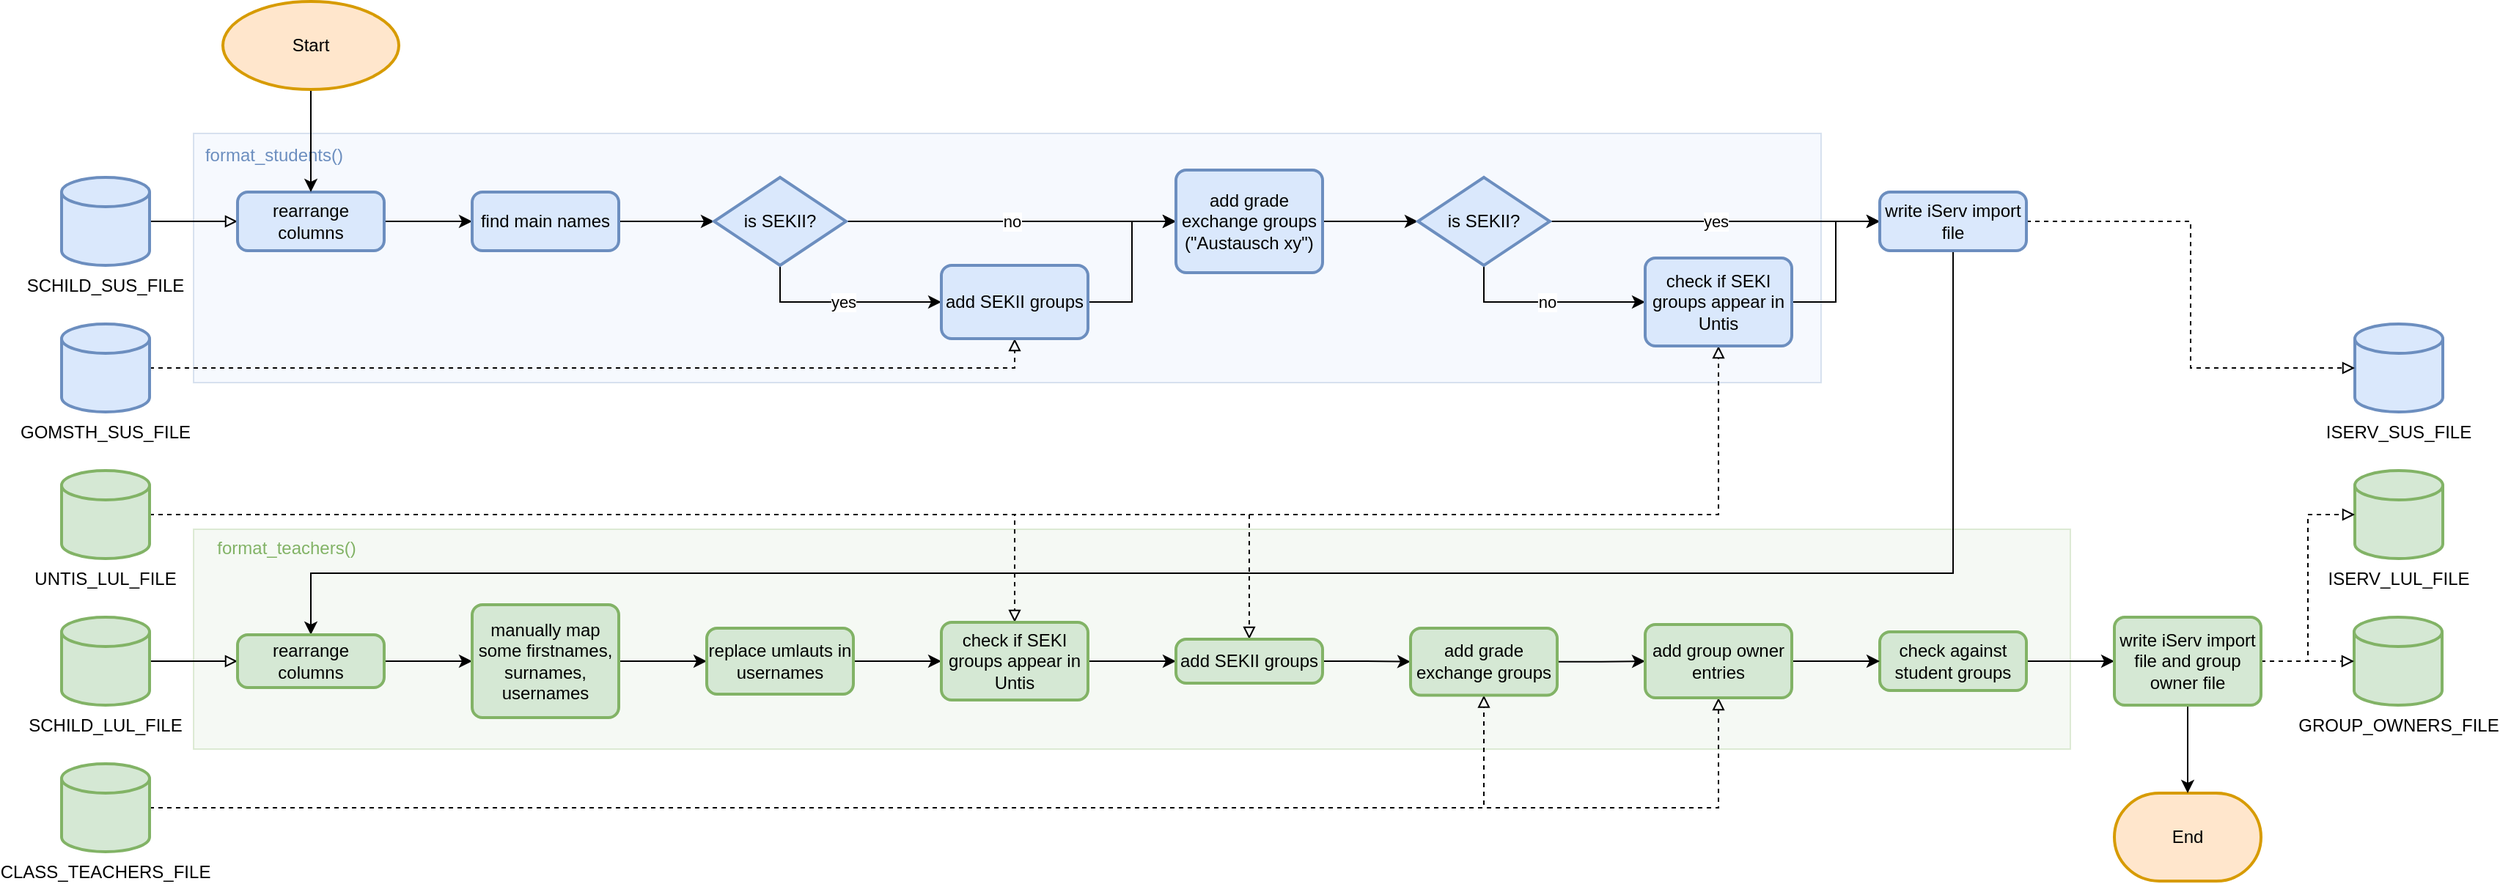 <mxfile version="17.4.1" type="device"><diagram id="No6LKB_0eT3yJw-0_aW8" name="Page-1"><mxGraphModel dx="838" dy="463" grid="1" gridSize="10" guides="1" tooltips="1" connect="1" arrows="1" fold="1" page="1" pageScale="1" pageWidth="1169" pageHeight="827" math="0" shadow="0"><root><mxCell id="0"/><mxCell id="1" parent="0"/><mxCell id="FwCM-FoXXP76x--Q4YK7-80" value="" style="group" vertex="1" connectable="0" parent="1"><mxGeometry x="160" y="473" width="1280" height="150" as="geometry"/></mxCell><mxCell id="FwCM-FoXXP76x--Q4YK7-81" value="" style="rounded=0;whiteSpace=wrap;html=1;glass=0;sketch=0;fillColor=#d5e8d4;strokeColor=#82b366;fillStyle=auto;shadow=0;gradientColor=none;gradientDirection=north;opacity=25;" vertex="1" parent="FwCM-FoXXP76x--Q4YK7-80"><mxGeometry width="1280" height="150" as="geometry"/></mxCell><mxCell id="FwCM-FoXXP76x--Q4YK7-82" value="format_teachers()" style="text;html=1;strokeColor=none;fillColor=none;align=center;verticalAlign=middle;whiteSpace=wrap;rounded=0;glass=0;dashed=1;dashPattern=1 1;sketch=1;fillStyle=auto;fontColor=#82B366;" vertex="1" parent="FwCM-FoXXP76x--Q4YK7-80"><mxGeometry width="126.847" height="26.471" as="geometry"/></mxCell><mxCell id="FwCM-FoXXP76x--Q4YK7-79" value="" style="group" vertex="1" connectable="0" parent="1"><mxGeometry x="160" y="203" width="1110" height="170" as="geometry"/></mxCell><mxCell id="FwCM-FoXXP76x--Q4YK7-46" value="" style="rounded=0;whiteSpace=wrap;html=1;glass=0;sketch=0;fillColor=#dae8fc;strokeColor=#6c8ebf;fillStyle=auto;opacity=25;" vertex="1" parent="FwCM-FoXXP76x--Q4YK7-79"><mxGeometry width="1110" height="170" as="geometry"/></mxCell><mxCell id="FwCM-FoXXP76x--Q4YK7-48" value="format_students()" style="text;html=1;strokeColor=none;fillColor=none;align=center;verticalAlign=middle;whiteSpace=wrap;rounded=0;glass=0;dashed=1;dashPattern=1 1;sketch=1;fillStyle=auto;fontColor=#6C8EBF;" vertex="1" parent="FwCM-FoXXP76x--Q4YK7-79"><mxGeometry width="110" height="30" as="geometry"/></mxCell><mxCell id="FwCM-FoXXP76x--Q4YK7-51" style="edgeStyle=orthogonalEdgeStyle;rounded=0;orthogonalLoop=1;jettySize=auto;html=1;exitX=1;exitY=0.5;exitDx=0;exitDy=0;exitPerimeter=0;entryX=0;entryY=0.5;entryDx=0;entryDy=0;endArrow=block;endFill=0;" edge="1" parent="1" source="FwCM-FoXXP76x--Q4YK7-1" target="FwCM-FoXXP76x--Q4YK7-50"><mxGeometry relative="1" as="geometry"/></mxCell><mxCell id="FwCM-FoXXP76x--Q4YK7-1" value="SCHILD_LUL_FILE" style="strokeWidth=2;html=1;shape=mxgraph.flowchart.database;whiteSpace=wrap;fillColor=#d5e8d4;strokeColor=#82b366;labelPosition=center;verticalLabelPosition=bottom;align=center;verticalAlign=top;" vertex="1" parent="1"><mxGeometry x="70" y="533" width="60" height="60" as="geometry"/></mxCell><mxCell id="FwCM-FoXXP76x--Q4YK7-13" style="edgeStyle=orthogonalEdgeStyle;rounded=0;orthogonalLoop=1;jettySize=auto;html=1;exitX=1;exitY=0.5;exitDx=0;exitDy=0;exitPerimeter=0;entryX=0;entryY=0.5;entryDx=0;entryDy=0;endArrow=block;endFill=0;" edge="1" parent="1" source="FwCM-FoXXP76x--Q4YK7-2" target="FwCM-FoXXP76x--Q4YK7-10"><mxGeometry relative="1" as="geometry"/></mxCell><mxCell id="FwCM-FoXXP76x--Q4YK7-2" value="SCHILD_SUS_FILE" style="strokeWidth=2;html=1;shape=mxgraph.flowchart.database;whiteSpace=wrap;fillColor=#dae8fc;strokeColor=#6c8ebf;labelPosition=center;verticalLabelPosition=bottom;align=center;verticalAlign=top;" vertex="1" parent="1"><mxGeometry x="70" y="233" width="60" height="60" as="geometry"/></mxCell><mxCell id="FwCM-FoXXP76x--Q4YK7-72" style="edgeStyle=orthogonalEdgeStyle;rounded=0;orthogonalLoop=1;jettySize=auto;html=1;exitX=1;exitY=0.5;exitDx=0;exitDy=0;exitPerimeter=0;entryX=0.5;entryY=1;entryDx=0;entryDy=0;endArrow=block;endFill=0;dashed=1;" edge="1" parent="1" source="FwCM-FoXXP76x--Q4YK7-4" target="FwCM-FoXXP76x--Q4YK7-67"><mxGeometry relative="1" as="geometry"/></mxCell><mxCell id="FwCM-FoXXP76x--Q4YK7-73" style="edgeStyle=orthogonalEdgeStyle;rounded=0;orthogonalLoop=1;jettySize=auto;html=1;exitX=1;exitY=0.5;exitDx=0;exitDy=0;exitPerimeter=0;entryX=0.5;entryY=1;entryDx=0;entryDy=0;endArrow=block;endFill=0;dashed=1;" edge="1" parent="1" source="FwCM-FoXXP76x--Q4YK7-4" target="FwCM-FoXXP76x--Q4YK7-63"><mxGeometry relative="1" as="geometry"/></mxCell><mxCell id="FwCM-FoXXP76x--Q4YK7-4" value="CLASS_TEACHERS_FILE" style="strokeWidth=2;html=1;shape=mxgraph.flowchart.database;whiteSpace=wrap;fillColor=#d5e8d4;strokeColor=#82b366;labelPosition=center;verticalLabelPosition=bottom;align=center;verticalAlign=top;" vertex="1" parent="1"><mxGeometry x="70" y="633" width="60" height="60" as="geometry"/></mxCell><mxCell id="FwCM-FoXXP76x--Q4YK7-28" style="edgeStyle=orthogonalEdgeStyle;rounded=0;orthogonalLoop=1;jettySize=auto;html=1;exitX=1;exitY=0.5;exitDx=0;exitDy=0;exitPerimeter=0;entryX=0.5;entryY=1;entryDx=0;entryDy=0;endArrow=block;endFill=0;dashed=1;" edge="1" parent="1" source="FwCM-FoXXP76x--Q4YK7-5" target="FwCM-FoXXP76x--Q4YK7-26"><mxGeometry relative="1" as="geometry"/></mxCell><mxCell id="FwCM-FoXXP76x--Q4YK7-59" style="edgeStyle=orthogonalEdgeStyle;rounded=0;orthogonalLoop=1;jettySize=auto;html=1;exitX=1;exitY=0.5;exitDx=0;exitDy=0;exitPerimeter=0;entryX=0.5;entryY=0;entryDx=0;entryDy=0;endArrow=block;endFill=0;dashed=1;" edge="1" parent="1" source="FwCM-FoXXP76x--Q4YK7-5" target="FwCM-FoXXP76x--Q4YK7-57"><mxGeometry relative="1" as="geometry"/></mxCell><mxCell id="FwCM-FoXXP76x--Q4YK7-62" style="edgeStyle=orthogonalEdgeStyle;rounded=0;orthogonalLoop=1;jettySize=auto;html=1;exitX=1;exitY=0.5;exitDx=0;exitDy=0;exitPerimeter=0;entryX=0.5;entryY=0;entryDx=0;entryDy=0;endArrow=block;endFill=0;dashed=1;" edge="1" parent="1" source="FwCM-FoXXP76x--Q4YK7-5" target="FwCM-FoXXP76x--Q4YK7-60"><mxGeometry relative="1" as="geometry"><Array as="points"><mxPoint x="880" y="463"/></Array></mxGeometry></mxCell><mxCell id="FwCM-FoXXP76x--Q4YK7-5" value="UNTIS_LUL_FILE" style="strokeWidth=2;html=1;shape=mxgraph.flowchart.database;whiteSpace=wrap;fillColor=#d5e8d4;strokeColor=#82b366;labelPosition=center;verticalLabelPosition=bottom;align=center;verticalAlign=top;" vertex="1" parent="1"><mxGeometry x="70" y="433" width="60" height="60" as="geometry"/></mxCell><mxCell id="FwCM-FoXXP76x--Q4YK7-20" style="edgeStyle=orthogonalEdgeStyle;rounded=0;orthogonalLoop=1;jettySize=auto;html=1;exitX=1;exitY=0.5;exitDx=0;exitDy=0;exitPerimeter=0;entryX=0.5;entryY=1;entryDx=0;entryDy=0;endArrow=block;endFill=0;dashed=1;" edge="1" parent="1" source="FwCM-FoXXP76x--Q4YK7-6" target="FwCM-FoXXP76x--Q4YK7-18"><mxGeometry relative="1" as="geometry"/></mxCell><mxCell id="FwCM-FoXXP76x--Q4YK7-6" value="GOMSTH_SUS_FILE" style="strokeWidth=2;html=1;shape=mxgraph.flowchart.database;whiteSpace=wrap;fillColor=#dae8fc;strokeColor=#6c8ebf;labelPosition=center;verticalLabelPosition=bottom;align=center;verticalAlign=top;" vertex="1" parent="1"><mxGeometry x="70" y="333" width="60" height="60" as="geometry"/></mxCell><mxCell id="FwCM-FoXXP76x--Q4YK7-7" value="ISERV_SUS_FILE" style="strokeWidth=2;html=1;shape=mxgraph.flowchart.database;whiteSpace=wrap;fillColor=#dae8fc;strokeColor=#6c8ebf;labelPosition=center;verticalLabelPosition=bottom;align=center;verticalAlign=top;" vertex="1" parent="1"><mxGeometry x="1634" y="333" width="60" height="60" as="geometry"/></mxCell><mxCell id="FwCM-FoXXP76x--Q4YK7-8" value="ISERV_LUL_FILE" style="strokeWidth=2;html=1;shape=mxgraph.flowchart.database;whiteSpace=wrap;fillColor=#d5e8d4;strokeColor=#82b366;labelPosition=center;verticalLabelPosition=bottom;align=center;verticalAlign=top;" vertex="1" parent="1"><mxGeometry x="1634" y="433" width="60" height="60" as="geometry"/></mxCell><mxCell id="FwCM-FoXXP76x--Q4YK7-9" value="GROUP_OWNERS_FILE" style="strokeWidth=2;html=1;shape=mxgraph.flowchart.database;whiteSpace=wrap;fillColor=#d5e8d4;strokeColor=#82b366;labelPosition=center;verticalLabelPosition=bottom;align=center;verticalAlign=top;" vertex="1" parent="1"><mxGeometry x="1633.5" y="533" width="60" height="60" as="geometry"/></mxCell><mxCell id="FwCM-FoXXP76x--Q4YK7-15" style="edgeStyle=orthogonalEdgeStyle;rounded=0;orthogonalLoop=1;jettySize=auto;html=1;exitX=1;exitY=0.5;exitDx=0;exitDy=0;entryX=0;entryY=0.5;entryDx=0;entryDy=0;endArrow=classic;endFill=1;" edge="1" parent="1" source="FwCM-FoXXP76x--Q4YK7-10" target="FwCM-FoXXP76x--Q4YK7-14"><mxGeometry relative="1" as="geometry"/></mxCell><mxCell id="FwCM-FoXXP76x--Q4YK7-10" value="rearrange columns" style="rounded=1;whiteSpace=wrap;html=1;absoluteArcSize=1;arcSize=14;strokeWidth=2;fillColor=#dae8fc;strokeColor=#6c8ebf;" vertex="1" parent="1"><mxGeometry x="190" y="243" width="100" height="40" as="geometry"/></mxCell><mxCell id="FwCM-FoXXP76x--Q4YK7-49" style="edgeStyle=orthogonalEdgeStyle;rounded=0;orthogonalLoop=1;jettySize=auto;html=1;exitX=0.5;exitY=1;exitDx=0;exitDy=0;exitPerimeter=0;entryX=0.5;entryY=0;entryDx=0;entryDy=0;endArrow=classic;endFill=1;" edge="1" parent="1" source="FwCM-FoXXP76x--Q4YK7-11" target="FwCM-FoXXP76x--Q4YK7-10"><mxGeometry relative="1" as="geometry"/></mxCell><mxCell id="FwCM-FoXXP76x--Q4YK7-11" value="Start" style="strokeWidth=2;html=1;shape=mxgraph.flowchart.start_1;whiteSpace=wrap;fillColor=#ffe6cc;strokeColor=#d79b00;" vertex="1" parent="1"><mxGeometry x="180" y="113" width="120" height="60" as="geometry"/></mxCell><mxCell id="FwCM-FoXXP76x--Q4YK7-17" style="edgeStyle=orthogonalEdgeStyle;rounded=0;orthogonalLoop=1;jettySize=auto;html=1;exitX=1;exitY=0.5;exitDx=0;exitDy=0;entryX=0;entryY=0.5;entryDx=0;entryDy=0;entryPerimeter=0;endArrow=classic;endFill=1;" edge="1" parent="1" source="FwCM-FoXXP76x--Q4YK7-14" target="FwCM-FoXXP76x--Q4YK7-16"><mxGeometry relative="1" as="geometry"/></mxCell><mxCell id="FwCM-FoXXP76x--Q4YK7-14" value="find main names" style="rounded=1;whiteSpace=wrap;html=1;absoluteArcSize=1;arcSize=14;strokeWidth=2;fillColor=#dae8fc;strokeColor=#6c8ebf;" vertex="1" parent="1"><mxGeometry x="350" y="243" width="100" height="40" as="geometry"/></mxCell><mxCell id="FwCM-FoXXP76x--Q4YK7-19" value="yes" style="edgeStyle=orthogonalEdgeStyle;rounded=0;orthogonalLoop=1;jettySize=auto;html=1;exitX=0.5;exitY=1;exitDx=0;exitDy=0;exitPerimeter=0;entryX=0;entryY=0.5;entryDx=0;entryDy=0;endArrow=classic;endFill=1;" edge="1" parent="1" source="FwCM-FoXXP76x--Q4YK7-16" target="FwCM-FoXXP76x--Q4YK7-18"><mxGeometry relative="1" as="geometry"/></mxCell><mxCell id="FwCM-FoXXP76x--Q4YK7-23" value="no" style="edgeStyle=orthogonalEdgeStyle;rounded=0;orthogonalLoop=1;jettySize=auto;html=1;exitX=1;exitY=0.5;exitDx=0;exitDy=0;exitPerimeter=0;entryX=0;entryY=0.5;entryDx=0;entryDy=0;endArrow=classic;endFill=1;" edge="1" parent="1" source="FwCM-FoXXP76x--Q4YK7-16" target="FwCM-FoXXP76x--Q4YK7-21"><mxGeometry relative="1" as="geometry"/></mxCell><mxCell id="FwCM-FoXXP76x--Q4YK7-16" value="is SEKII?" style="strokeWidth=2;html=1;shape=mxgraph.flowchart.decision;whiteSpace=wrap;fillColor=#dae8fc;strokeColor=#6c8ebf;" vertex="1" parent="1"><mxGeometry x="515" y="233" width="90" height="60" as="geometry"/></mxCell><mxCell id="FwCM-FoXXP76x--Q4YK7-22" style="edgeStyle=orthogonalEdgeStyle;rounded=0;orthogonalLoop=1;jettySize=auto;html=1;exitX=1;exitY=0.5;exitDx=0;exitDy=0;entryX=0;entryY=0.5;entryDx=0;entryDy=0;endArrow=classic;endFill=1;" edge="1" parent="1" source="FwCM-FoXXP76x--Q4YK7-18" target="FwCM-FoXXP76x--Q4YK7-21"><mxGeometry relative="1" as="geometry"/></mxCell><mxCell id="FwCM-FoXXP76x--Q4YK7-18" value="add SEKII groups" style="rounded=1;whiteSpace=wrap;html=1;absoluteArcSize=1;arcSize=14;strokeWidth=2;fillColor=#dae8fc;strokeColor=#6c8ebf;" vertex="1" parent="1"><mxGeometry x="670" y="293" width="100" height="50" as="geometry"/></mxCell><mxCell id="FwCM-FoXXP76x--Q4YK7-25" style="edgeStyle=orthogonalEdgeStyle;rounded=0;orthogonalLoop=1;jettySize=auto;html=1;exitX=1;exitY=0.5;exitDx=0;exitDy=0;entryX=0;entryY=0.5;entryDx=0;entryDy=0;entryPerimeter=0;endArrow=classic;endFill=1;" edge="1" parent="1" source="FwCM-FoXXP76x--Q4YK7-21" target="FwCM-FoXXP76x--Q4YK7-24"><mxGeometry relative="1" as="geometry"/></mxCell><mxCell id="FwCM-FoXXP76x--Q4YK7-21" value="add grade exchange groups (&quot;Austausch xy&quot;)" style="rounded=1;whiteSpace=wrap;html=1;absoluteArcSize=1;arcSize=14;strokeWidth=2;fillColor=#dae8fc;strokeColor=#6c8ebf;" vertex="1" parent="1"><mxGeometry x="830" y="228" width="100" height="70" as="geometry"/></mxCell><mxCell id="FwCM-FoXXP76x--Q4YK7-27" value="no" style="edgeStyle=orthogonalEdgeStyle;rounded=0;orthogonalLoop=1;jettySize=auto;html=1;exitX=0.5;exitY=1;exitDx=0;exitDy=0;exitPerimeter=0;entryX=0;entryY=0.5;entryDx=0;entryDy=0;endArrow=classic;endFill=1;" edge="1" parent="1" source="FwCM-FoXXP76x--Q4YK7-24" target="FwCM-FoXXP76x--Q4YK7-26"><mxGeometry relative="1" as="geometry"/></mxCell><mxCell id="FwCM-FoXXP76x--Q4YK7-31" value="yes" style="edgeStyle=orthogonalEdgeStyle;rounded=0;orthogonalLoop=1;jettySize=auto;html=1;exitX=1;exitY=0.5;exitDx=0;exitDy=0;exitPerimeter=0;entryX=0;entryY=0.5;entryDx=0;entryDy=0;endArrow=classic;endFill=1;" edge="1" parent="1" source="FwCM-FoXXP76x--Q4YK7-24" target="FwCM-FoXXP76x--Q4YK7-29"><mxGeometry relative="1" as="geometry"/></mxCell><mxCell id="FwCM-FoXXP76x--Q4YK7-24" value="is SEKII?" style="strokeWidth=2;html=1;shape=mxgraph.flowchart.decision;whiteSpace=wrap;fillColor=#dae8fc;strokeColor=#6c8ebf;" vertex="1" parent="1"><mxGeometry x="995" y="233" width="90" height="60" as="geometry"/></mxCell><mxCell id="FwCM-FoXXP76x--Q4YK7-30" style="edgeStyle=orthogonalEdgeStyle;rounded=0;orthogonalLoop=1;jettySize=auto;html=1;exitX=1;exitY=0.5;exitDx=0;exitDy=0;entryX=0;entryY=0.5;entryDx=0;entryDy=0;endArrow=classic;endFill=1;" edge="1" parent="1" source="FwCM-FoXXP76x--Q4YK7-26" target="FwCM-FoXXP76x--Q4YK7-29"><mxGeometry relative="1" as="geometry"/></mxCell><mxCell id="FwCM-FoXXP76x--Q4YK7-26" value="check if SEKI groups appear in Untis" style="rounded=1;whiteSpace=wrap;html=1;absoluteArcSize=1;arcSize=14;strokeWidth=2;fillColor=#dae8fc;strokeColor=#6c8ebf;" vertex="1" parent="1"><mxGeometry x="1150" y="288" width="100" height="60" as="geometry"/></mxCell><mxCell id="FwCM-FoXXP76x--Q4YK7-32" style="edgeStyle=orthogonalEdgeStyle;rounded=0;orthogonalLoop=1;jettySize=auto;html=1;exitX=1;exitY=0.5;exitDx=0;exitDy=0;entryX=0;entryY=0.5;entryDx=0;entryDy=0;entryPerimeter=0;endArrow=block;endFill=0;dashed=1;" edge="1" parent="1" source="FwCM-FoXXP76x--Q4YK7-29" target="FwCM-FoXXP76x--Q4YK7-7"><mxGeometry relative="1" as="geometry"/></mxCell><mxCell id="FwCM-FoXXP76x--Q4YK7-52" style="edgeStyle=orthogonalEdgeStyle;rounded=0;orthogonalLoop=1;jettySize=auto;html=1;exitX=0.5;exitY=1;exitDx=0;exitDy=0;entryX=0.5;entryY=0;entryDx=0;entryDy=0;endArrow=classic;endFill=1;" edge="1" parent="1" source="FwCM-FoXXP76x--Q4YK7-29" target="FwCM-FoXXP76x--Q4YK7-50"><mxGeometry relative="1" as="geometry"><Array as="points"><mxPoint x="1360" y="503"/><mxPoint x="240" y="503"/></Array></mxGeometry></mxCell><mxCell id="FwCM-FoXXP76x--Q4YK7-29" value="write iServ import file" style="rounded=1;whiteSpace=wrap;html=1;absoluteArcSize=1;arcSize=14;strokeWidth=2;fillColor=#dae8fc;strokeColor=#6c8ebf;" vertex="1" parent="1"><mxGeometry x="1310" y="243" width="100" height="40" as="geometry"/></mxCell><mxCell id="FwCM-FoXXP76x--Q4YK7-54" style="edgeStyle=orthogonalEdgeStyle;rounded=0;orthogonalLoop=1;jettySize=auto;html=1;exitX=1;exitY=0.5;exitDx=0;exitDy=0;entryX=0;entryY=0.5;entryDx=0;entryDy=0;endArrow=classic;endFill=1;" edge="1" parent="1" source="FwCM-FoXXP76x--Q4YK7-50" target="FwCM-FoXXP76x--Q4YK7-53"><mxGeometry relative="1" as="geometry"/></mxCell><mxCell id="FwCM-FoXXP76x--Q4YK7-50" value="rearrange columns" style="rounded=1;whiteSpace=wrap;html=1;absoluteArcSize=1;arcSize=14;strokeWidth=2;glass=0;sketch=0;fillStyle=auto;fillColor=#d5e8d4;strokeColor=#82b366;" vertex="1" parent="1"><mxGeometry x="190" y="545" width="100" height="36" as="geometry"/></mxCell><mxCell id="FwCM-FoXXP76x--Q4YK7-56" style="edgeStyle=orthogonalEdgeStyle;rounded=0;orthogonalLoop=1;jettySize=auto;html=1;exitX=1;exitY=0.5;exitDx=0;exitDy=0;entryX=0;entryY=0.5;entryDx=0;entryDy=0;endArrow=classic;endFill=1;" edge="1" parent="1" source="FwCM-FoXXP76x--Q4YK7-53" target="FwCM-FoXXP76x--Q4YK7-55"><mxGeometry relative="1" as="geometry"/></mxCell><mxCell id="FwCM-FoXXP76x--Q4YK7-53" value="manually map some firstnames, surnames, usernames" style="rounded=1;whiteSpace=wrap;html=1;absoluteArcSize=1;arcSize=14;strokeWidth=2;glass=0;sketch=0;fillStyle=auto;fillColor=#d5e8d4;strokeColor=#82b366;" vertex="1" parent="1"><mxGeometry x="350" y="524.5" width="100" height="77" as="geometry"/></mxCell><mxCell id="FwCM-FoXXP76x--Q4YK7-58" style="edgeStyle=orthogonalEdgeStyle;rounded=0;orthogonalLoop=1;jettySize=auto;html=1;exitX=1;exitY=0.5;exitDx=0;exitDy=0;entryX=0;entryY=0.5;entryDx=0;entryDy=0;endArrow=classic;endFill=1;" edge="1" parent="1" source="FwCM-FoXXP76x--Q4YK7-55" target="FwCM-FoXXP76x--Q4YK7-57"><mxGeometry relative="1" as="geometry"/></mxCell><mxCell id="FwCM-FoXXP76x--Q4YK7-55" value="replace umlauts in usernames" style="rounded=1;whiteSpace=wrap;html=1;absoluteArcSize=1;arcSize=14;strokeWidth=2;glass=0;sketch=0;fillStyle=auto;fillColor=#d5e8d4;strokeColor=#82b366;" vertex="1" parent="1"><mxGeometry x="510" y="540.5" width="100" height="45" as="geometry"/></mxCell><mxCell id="FwCM-FoXXP76x--Q4YK7-61" style="edgeStyle=orthogonalEdgeStyle;rounded=0;orthogonalLoop=1;jettySize=auto;html=1;exitX=1;exitY=0.5;exitDx=0;exitDy=0;entryX=0;entryY=0.5;entryDx=0;entryDy=0;endArrow=classic;endFill=1;" edge="1" parent="1" source="FwCM-FoXXP76x--Q4YK7-57" target="FwCM-FoXXP76x--Q4YK7-60"><mxGeometry relative="1" as="geometry"/></mxCell><mxCell id="FwCM-FoXXP76x--Q4YK7-57" value="check if SEKI groups appear in Untis" style="rounded=1;whiteSpace=wrap;html=1;absoluteArcSize=1;arcSize=14;strokeWidth=2;glass=0;sketch=0;fillStyle=auto;fillColor=#d5e8d4;strokeColor=#82b366;" vertex="1" parent="1"><mxGeometry x="670" y="536.5" width="100" height="53" as="geometry"/></mxCell><mxCell id="FwCM-FoXXP76x--Q4YK7-64" style="edgeStyle=orthogonalEdgeStyle;rounded=0;orthogonalLoop=1;jettySize=auto;html=1;exitX=1;exitY=0.5;exitDx=0;exitDy=0;entryX=0;entryY=0.5;entryDx=0;entryDy=0;endArrow=classic;endFill=1;" edge="1" parent="1" source="FwCM-FoXXP76x--Q4YK7-60" target="FwCM-FoXXP76x--Q4YK7-63"><mxGeometry relative="1" as="geometry"/></mxCell><mxCell id="FwCM-FoXXP76x--Q4YK7-60" value="add SEKII groups" style="rounded=1;whiteSpace=wrap;html=1;absoluteArcSize=1;arcSize=14;strokeWidth=2;glass=0;sketch=0;fillStyle=auto;fillColor=#d5e8d4;strokeColor=#82b366;" vertex="1" parent="1"><mxGeometry x="830" y="548" width="100" height="30" as="geometry"/></mxCell><mxCell id="FwCM-FoXXP76x--Q4YK7-68" style="edgeStyle=orthogonalEdgeStyle;rounded=0;orthogonalLoop=1;jettySize=auto;html=1;exitX=1;exitY=0.5;exitDx=0;exitDy=0;entryX=0;entryY=0.5;entryDx=0;entryDy=0;endArrow=classic;endFill=1;" edge="1" parent="1" source="FwCM-FoXXP76x--Q4YK7-63" target="FwCM-FoXXP76x--Q4YK7-67"><mxGeometry relative="1" as="geometry"/></mxCell><mxCell id="FwCM-FoXXP76x--Q4YK7-63" value="add grade exchange groups" style="rounded=1;whiteSpace=wrap;html=1;absoluteArcSize=1;arcSize=14;strokeWidth=2;glass=0;sketch=0;fillStyle=auto;fillColor=#d5e8d4;strokeColor=#82b366;" vertex="1" parent="1"><mxGeometry x="990" y="540.5" width="100" height="45.75" as="geometry"/></mxCell><mxCell id="FwCM-FoXXP76x--Q4YK7-74" style="edgeStyle=orthogonalEdgeStyle;rounded=0;orthogonalLoop=1;jettySize=auto;html=1;exitX=1;exitY=0.5;exitDx=0;exitDy=0;entryX=0;entryY=0.5;entryDx=0;entryDy=0;endArrow=classic;endFill=1;" edge="1" parent="1" source="FwCM-FoXXP76x--Q4YK7-65" target="FwCM-FoXXP76x--Q4YK7-71"><mxGeometry relative="1" as="geometry"/></mxCell><mxCell id="FwCM-FoXXP76x--Q4YK7-65" value="check against student groups" style="rounded=1;whiteSpace=wrap;html=1;absoluteArcSize=1;arcSize=14;strokeWidth=2;glass=0;sketch=0;fillStyle=auto;fillColor=#d5e8d4;strokeColor=#82b366;" vertex="1" parent="1"><mxGeometry x="1310" y="543" width="100" height="40" as="geometry"/></mxCell><mxCell id="FwCM-FoXXP76x--Q4YK7-69" style="edgeStyle=orthogonalEdgeStyle;rounded=0;orthogonalLoop=1;jettySize=auto;html=1;exitX=1;exitY=0.5;exitDx=0;exitDy=0;entryX=0;entryY=0.5;entryDx=0;entryDy=0;endArrow=classic;endFill=1;" edge="1" parent="1" source="FwCM-FoXXP76x--Q4YK7-67" target="FwCM-FoXXP76x--Q4YK7-65"><mxGeometry relative="1" as="geometry"/></mxCell><mxCell id="FwCM-FoXXP76x--Q4YK7-67" value="add group owner entries" style="rounded=1;whiteSpace=wrap;html=1;absoluteArcSize=1;arcSize=14;strokeWidth=2;glass=0;sketch=0;fillStyle=auto;fillColor=#d5e8d4;strokeColor=#82b366;" vertex="1" parent="1"><mxGeometry x="1150" y="538" width="100" height="50" as="geometry"/></mxCell><mxCell id="FwCM-FoXXP76x--Q4YK7-70" value="End" style="strokeWidth=2;html=1;shape=mxgraph.flowchart.terminator;whiteSpace=wrap;rounded=0;glass=0;sketch=0;fillStyle=auto;fillColor=#ffe6cc;strokeColor=#d79b00;" vertex="1" parent="1"><mxGeometry x="1470" y="653" width="100" height="60" as="geometry"/></mxCell><mxCell id="FwCM-FoXXP76x--Q4YK7-75" style="edgeStyle=orthogonalEdgeStyle;rounded=0;orthogonalLoop=1;jettySize=auto;html=1;exitX=0.5;exitY=1;exitDx=0;exitDy=0;entryX=0.5;entryY=0;entryDx=0;entryDy=0;entryPerimeter=0;endArrow=classic;endFill=1;" edge="1" parent="1" source="FwCM-FoXXP76x--Q4YK7-71" target="FwCM-FoXXP76x--Q4YK7-70"><mxGeometry relative="1" as="geometry"/></mxCell><mxCell id="FwCM-FoXXP76x--Q4YK7-76" style="edgeStyle=orthogonalEdgeStyle;rounded=0;orthogonalLoop=1;jettySize=auto;html=1;exitX=1;exitY=0.5;exitDx=0;exitDy=0;entryX=0;entryY=0.5;entryDx=0;entryDy=0;entryPerimeter=0;endArrow=block;endFill=0;dashed=1;" edge="1" parent="1" source="FwCM-FoXXP76x--Q4YK7-71" target="FwCM-FoXXP76x--Q4YK7-8"><mxGeometry relative="1" as="geometry"/></mxCell><mxCell id="FwCM-FoXXP76x--Q4YK7-77" style="edgeStyle=orthogonalEdgeStyle;rounded=0;orthogonalLoop=1;jettySize=auto;html=1;exitX=1;exitY=0.5;exitDx=0;exitDy=0;entryX=0;entryY=0.5;entryDx=0;entryDy=0;entryPerimeter=0;endArrow=block;endFill=0;dashed=1;" edge="1" parent="1" source="FwCM-FoXXP76x--Q4YK7-71" target="FwCM-FoXXP76x--Q4YK7-9"><mxGeometry relative="1" as="geometry"/></mxCell><mxCell id="FwCM-FoXXP76x--Q4YK7-71" value="write iServ import file and group owner file" style="rounded=1;whiteSpace=wrap;html=1;absoluteArcSize=1;arcSize=14;strokeWidth=2;glass=0;sketch=0;fillStyle=auto;fillColor=#d5e8d4;strokeColor=#82b366;" vertex="1" parent="1"><mxGeometry x="1470" y="533" width="100" height="60" as="geometry"/></mxCell></root></mxGraphModel></diagram></mxfile>